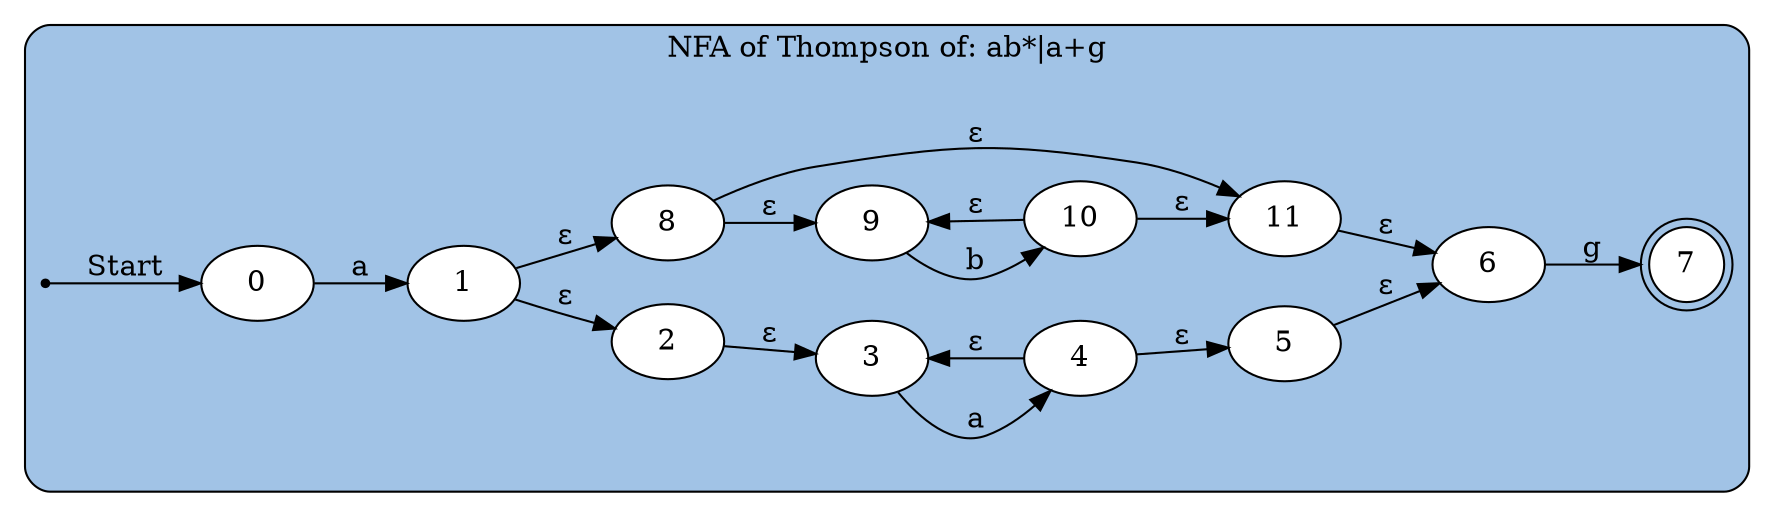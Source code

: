 digraph finite_state_machine{
    rankdir=LR;
    subgraph cluster{
        style = "rounded,filled";
        color = "#000000";
        fillcolor = "0.583 0.3 0.9";
        node [shape = point ] qi;
        node [style = "rounded,filled", color = "#000000", fillcolor = white, shape = doublecircle] 7;
        node [style = "rounded,filled", color = "#000000", fillcolor = white, shape="oval"];
        qi -> 0 [ label = "Start" ];
	0 -> 1 [ label = "a" ];
	1 -> 2 [ label = "&epsilon;" ];
	1 -> 8 [ label = "&epsilon;" ];
	2 -> 3 [ label = "&epsilon;" ];
	3 -> 4 [ label = "a" ];
	4 -> 5 [ label = "&epsilon;" ];
	4 -> 3 [ label = "&epsilon;" ];
	5 -> 6 [ label = "&epsilon;" ];
	6 -> 7 [ label = "g" ];
	8 -> 9 [ label = "&epsilon;" ];
	8 -> 11 [ label = "&epsilon;" ];
	9 -> 10 [ label = "b" ];
	10 -> 11 [ label = "&epsilon;" ];
	10 -> 9 [ label = "&epsilon;" ];
	11 -> 6 [ label = "&epsilon;" ];
	label = "NFA of Thompson of: ab*|a+g";
    }
}